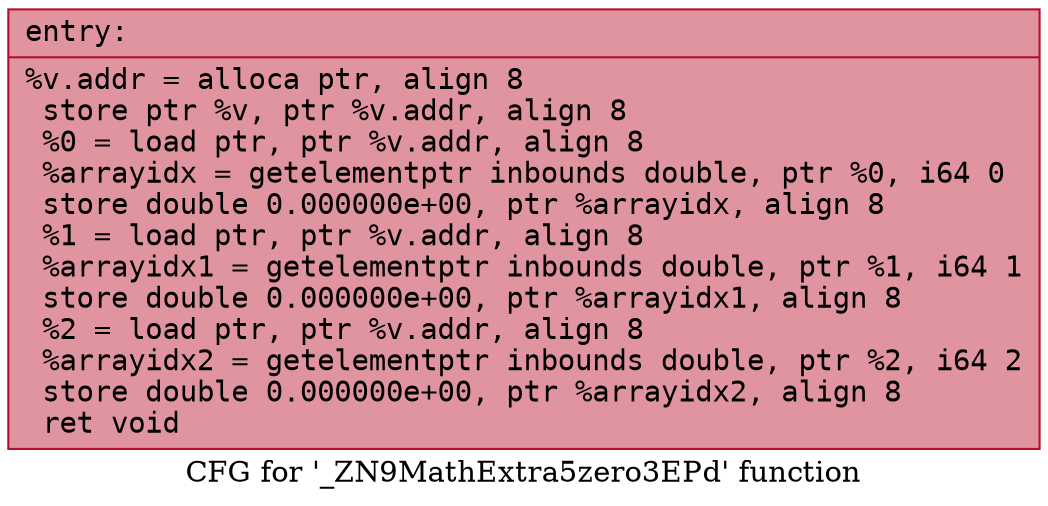 digraph "CFG for '_ZN9MathExtra5zero3EPd' function" {
	label="CFG for '_ZN9MathExtra5zero3EPd' function";

	Node0x555db04e9750 [shape=record,color="#b70d28ff", style=filled, fillcolor="#b70d2870" fontname="Courier",label="{entry:\l|  %v.addr = alloca ptr, align 8\l  store ptr %v, ptr %v.addr, align 8\l  %0 = load ptr, ptr %v.addr, align 8\l  %arrayidx = getelementptr inbounds double, ptr %0, i64 0\l  store double 0.000000e+00, ptr %arrayidx, align 8\l  %1 = load ptr, ptr %v.addr, align 8\l  %arrayidx1 = getelementptr inbounds double, ptr %1, i64 1\l  store double 0.000000e+00, ptr %arrayidx1, align 8\l  %2 = load ptr, ptr %v.addr, align 8\l  %arrayidx2 = getelementptr inbounds double, ptr %2, i64 2\l  store double 0.000000e+00, ptr %arrayidx2, align 8\l  ret void\l}"];
}
